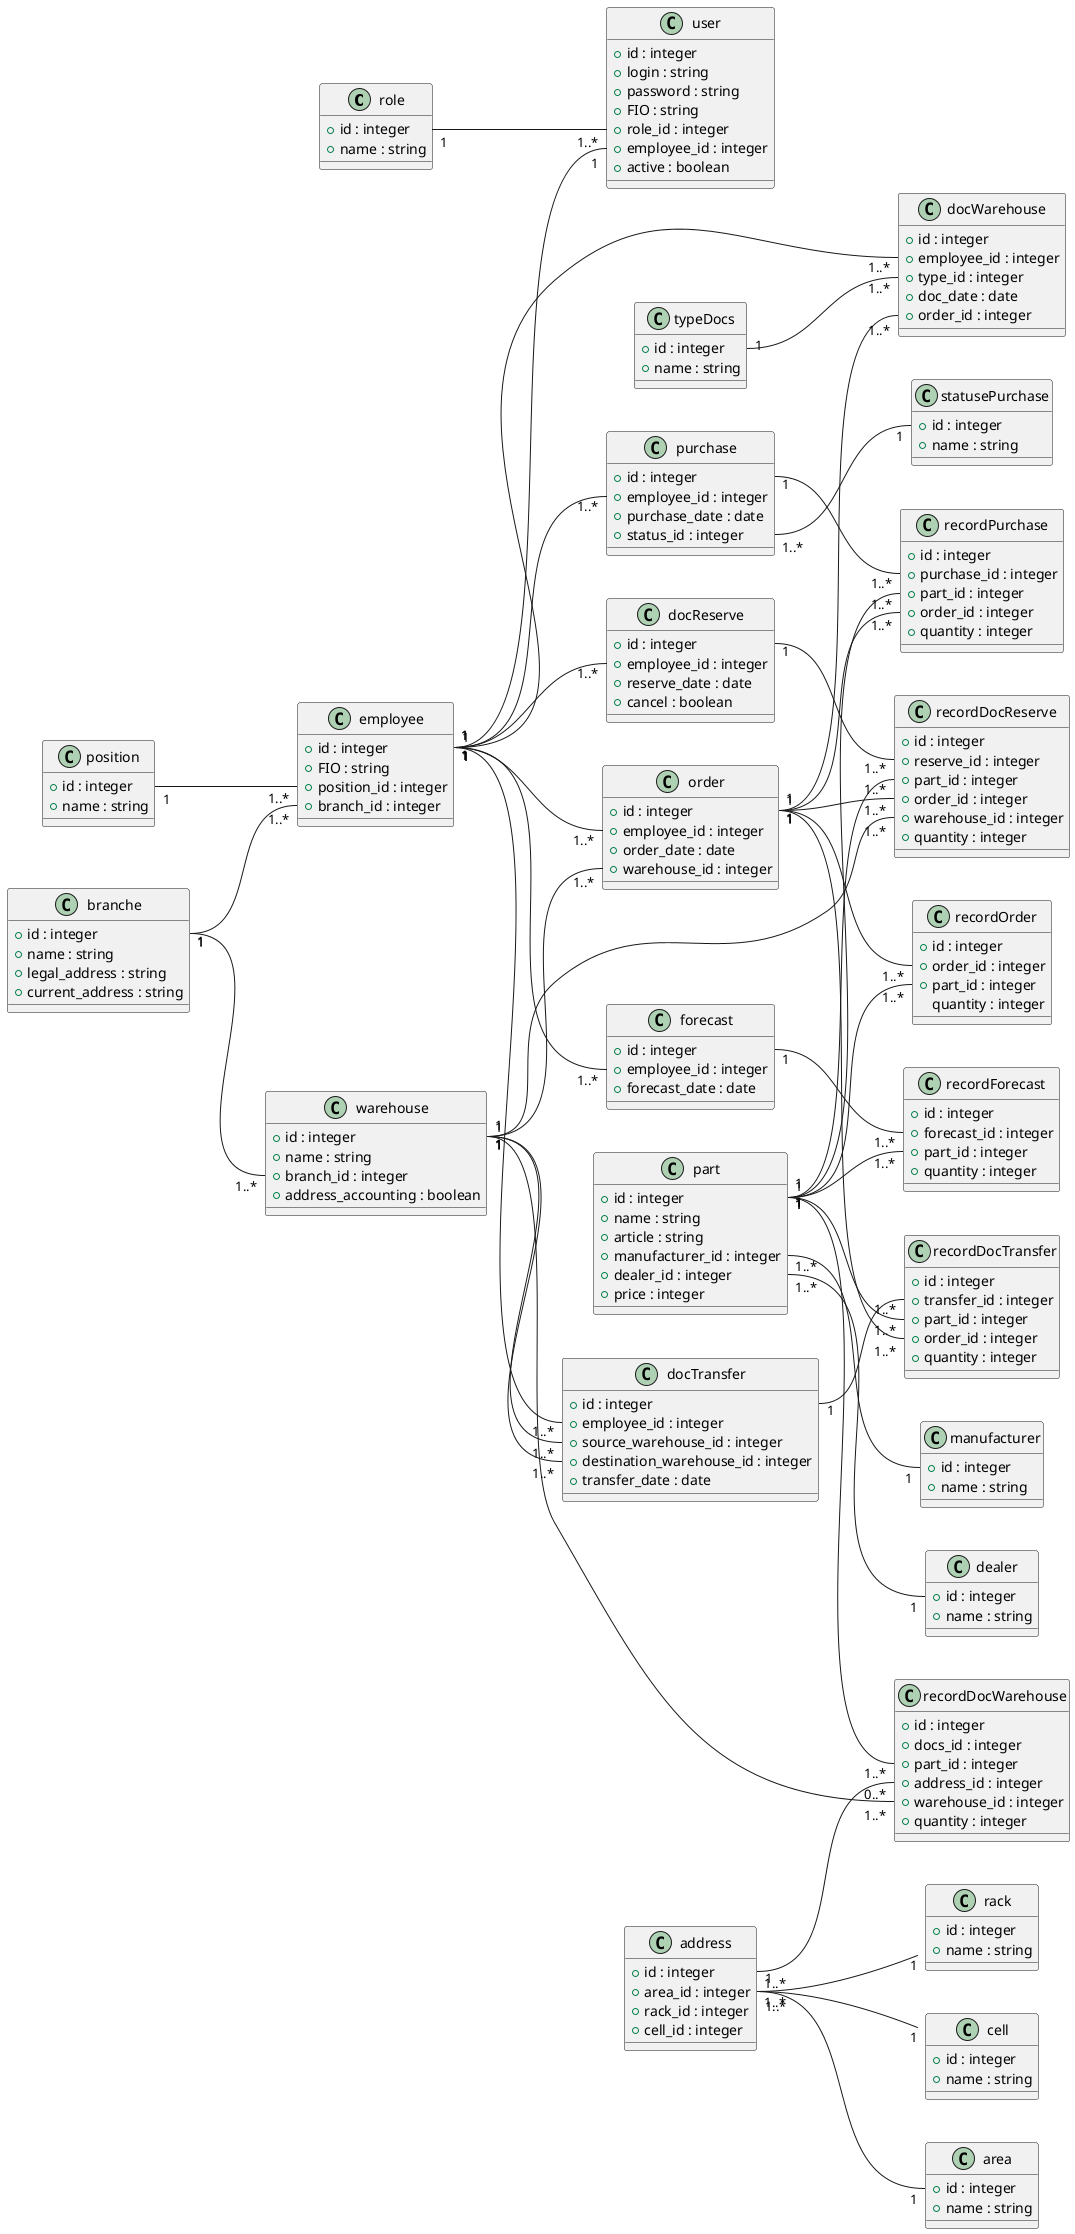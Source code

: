 @startuml Domain model
left to right direction

class role {
    +id : integer 
    +name : string 
}

class user {
    +id : integer 
    +login : string 
    +password : string
    +FIO : string
    +role_id : integer
    +employee_id : integer
    +active : boolean
}

class employee {
    +id : integer 
    +FIO : string
    +position_id : integer
    +branch_id : integer 
}

class position {
    +id : integer 
    +name : string 
}

class branche {
    +id : integer 
    +name : string
    +legal_address : string
    +current_address : string 
}

class part {
    +id : integer 
    +name : string 
    +article : string
    +manufacturer_id : integer
    +dealer_id : integer
    +price : integer
}

class manufacturer {
    +id : integer 
    +name : string 
}

class dealer {
    +id : integer 
    +name : string 
}

class warehouse {
    +id : integer 
    +name : string
    +branch_id : integer
    +address_accounting : boolean 
}

class address {
    +id : integer 
    +area_id : integer
    +rack_id : integer
    +cell_id : integer 
}

class area {
    +id : integer 
    +name : string 
}

class rack {
    +id : integer 
    +name : string 
}

class cell {
    +id : integer 
    +name : string 
}

class typeDocs {
    +id : integer 
    +name : string 
}

class docWarehouse {
    +id : integer 
    +employee_id : integer
    +type_id : integer
    +doc_date : date 
    +order_id : integer
}

class recordDocWarehouse {
    +id : integer 
    +docs_id : integer
    +part_id : integer
    +address_id : integer
    +warehouse_id : integer
    +quantity : integer
}

class order {
    +id : integer 
    +employee_id : integer
    +order_date : date
    +warehouse_id : integer 
}

class recordOrder {
    +id : integer 
    +order_id : integer
    +part_id : integer
    quantity : integer 
}

class purchase {
    +id : integer 
    +employee_id : integer
    +purchase_date : date
    +status_id : integer
}

class statusePurchase {
    +id : integer 
    +name : string 
}

class recordPurchase {
    +id : integer 
    +purchase_id : integer
    +part_id : integer
    +order_id : integer
    +quantity : integer 
}

class forecast {
    +id : integer
    +employee_id : integer 
    +forecast_date : date 
}

class recordForecast {
    +id : integer 
    +forecast_id : integer
    +part_id : integer    
    +quantity : integer 
}

class docReserve {
    +id : integer
    +employee_id : integer 
    +reserve_date : date 
    +cancel : boolean
}

class recordDocReserve {
    +id : integer 
    +reserve_id : integer
    +part_id : integer  
    +order_id : integer
    +warehouse_id : integer 
    +quantity : integer 
}

class docTransfer {
    +id : integer
    +employee_id : integer 
    +source_warehouse_id : integer
    +destination_warehouse_id : integer 
    +transfer_date : date
}

class recordDocTransfer {
    +id : integer 
    +transfer_id : integer
    +part_id : integer 
    +order_id : integer   
    +quantity : integer
}

employee::id "1" -- "1" user::employee_id
employee::id "1" -- "1..*" docWarehouse::employee_id
employee::id "1" -- "1..*" order::employee_id
employee::id "1" -- "1..*" forecast::employee_id
employee::id "1" -- "1..*" docReserve::employee_id
employee::id "1" -- "1..*" docTransfer::employee_id
employee::id "1" -- "1..*" purchase::employee_id
role::id "1" -- "1..*" user::role_id 
position::id "1" -- "1..*" employee::position_id
branche::id "1" -- "1..*" employee::branch_id

part::manufacturer_id "1..*" -- "1" manufacturer::id
part::dealer_id "1..*" -- "1" dealer::id
part::id "1" -- "1..*" recordDocWarehouse::part_id
part::id "1" -- "1..*" recordDocTransfer::part_id
part::id "1" -- "1..*" recordOrder::part_id
part::id "1" -- "1..*" recordPurchase::part_id
part::id "1" -- "1..*" recordDocReserve::part_id
part::id "1" -- "1..*" recordForecast::part_id

branche::id "1" -- "1..*" warehouse::branch_id
warehouse::id "1" -- "1..*" recordDocWarehouse::warehouse_id
warehouse::id "1" -- "1..*" order::warehouse_id
warehouse::id "1" -- "1..*" recordDocReserve::warehouse_id
warehouse::id "1" -- "1..*" docTransfer::source_warehouse_id
warehouse::id "1" -- "1..*" docTransfer::destination_warehouse_id
address::area_id "1..*" -- "1" area::id
address::area_id "1..*" -- "1" rack::rack_id
address::area_id "1..*" -- "1" cell::cell_id
address::id "1" -- "0..*" recordDocWarehouse::address_id

typeDocs::id "1" -- "1..*" docWarehouse::type_id
order::id "1" -- "1..*" docWarehouse::order_id
order::id "1" -- "1..*" recordOrder::order_id
order::id "1" -- "1..*" recordPurchase::order_id
order::id "1" -- "1..*" recordDocReserve::order_id
order::id "1" -- "1..*" recordDocTransfer::order_id

forecast::id "1" -- "1..*" recordForecast::forecast_id
docReserve::id "1" -- "1..*" recordDocReserve::reserve_id
docTransfer::id "1" -- "1..*" recordDocTransfer::transfer_id
purchase::id "1" -- "1..*" recordPurchase::purchase_id
purchase::status_id "1..*" -- "1" statusePurchase::id


@enduml